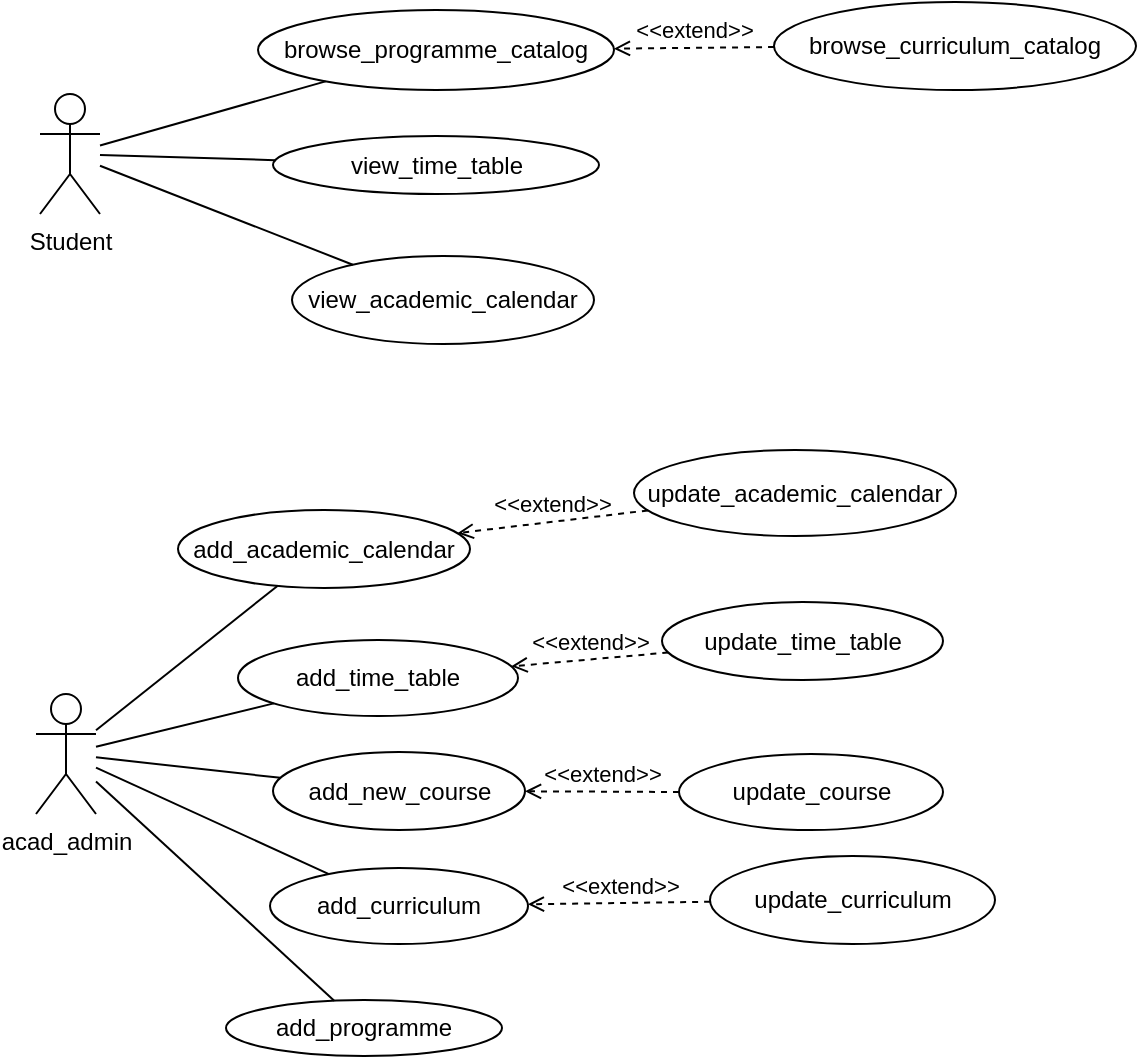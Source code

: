 <mxfile version="22.0.8" type="device">
  <diagram id="7gRPWZPRz1ZJN7leZvWc" name="Page-1">
    <mxGraphModel dx="1290" dy="542" grid="0" gridSize="10" guides="1" tooltips="1" connect="1" arrows="1" fold="1" page="1" pageScale="1" pageWidth="827" pageHeight="1169" background="#ffffff" math="0" shadow="0">
      <root>
        <mxCell id="0" />
        <mxCell id="1" parent="0" />
        <mxCell id="ae4Djh6FxXs-cO4YG_5c-1" value="Student" style="shape=umlActor;verticalLabelPosition=bottom;verticalAlign=top;html=1;outlineConnect=0;" parent="1" vertex="1">
          <mxGeometry x="103" y="92" width="30" height="60" as="geometry" />
        </mxCell>
        <mxCell id="ae4Djh6FxXs-cO4YG_5c-3" value="acad_admin" style="shape=umlActor;verticalLabelPosition=bottom;verticalAlign=top;html=1;outlineConnect=0;" parent="1" vertex="1">
          <mxGeometry x="101" y="392" width="30" height="60" as="geometry" />
        </mxCell>
        <mxCell id="ae4Djh6FxXs-cO4YG_5c-8" value="add_curriculum" style="ellipse;whiteSpace=wrap;html=1;" parent="1" vertex="1">
          <mxGeometry x="218" y="479" width="129" height="38" as="geometry" />
        </mxCell>
        <mxCell id="ae4Djh6FxXs-cO4YG_5c-9" value="update_course" style="ellipse;whiteSpace=wrap;html=1;" parent="1" vertex="1">
          <mxGeometry x="422.5" y="422" width="132" height="38" as="geometry" />
        </mxCell>
        <mxCell id="ae4Djh6FxXs-cO4YG_5c-10" value="update_time_table" style="ellipse;whiteSpace=wrap;html=1;" parent="1" vertex="1">
          <mxGeometry x="414" y="346" width="140.5" height="39" as="geometry" />
        </mxCell>
        <mxCell id="ae4Djh6FxXs-cO4YG_5c-11" value="update_academic_calendar" style="ellipse;whiteSpace=wrap;html=1;" parent="1" vertex="1">
          <mxGeometry x="400" y="270" width="161" height="43" as="geometry" />
        </mxCell>
        <mxCell id="ae4Djh6FxXs-cO4YG_5c-12" value="add_new_course" style="ellipse;whiteSpace=wrap;html=1;" parent="1" vertex="1">
          <mxGeometry x="219.5" y="421" width="126" height="39" as="geometry" />
        </mxCell>
        <mxCell id="ae4Djh6FxXs-cO4YG_5c-13" value="add_time_table" style="ellipse;whiteSpace=wrap;html=1;" parent="1" vertex="1">
          <mxGeometry x="202" y="365" width="140" height="38" as="geometry" />
        </mxCell>
        <mxCell id="ae4Djh6FxXs-cO4YG_5c-14" value="add_academic_calendar" style="ellipse;whiteSpace=wrap;html=1;" parent="1" vertex="1">
          <mxGeometry x="172" y="300" width="146" height="39" as="geometry" />
        </mxCell>
        <mxCell id="ae4Djh6FxXs-cO4YG_5c-15" value="browse_curriculum_catalog" style="ellipse;whiteSpace=wrap;html=1;" parent="1" vertex="1">
          <mxGeometry x="470" y="46" width="181" height="44" as="geometry" />
        </mxCell>
        <mxCell id="ae4Djh6FxXs-cO4YG_5c-16" value="view_time_table" style="ellipse;whiteSpace=wrap;html=1;" parent="1" vertex="1">
          <mxGeometry x="219.5" y="113" width="163" height="29" as="geometry" />
        </mxCell>
        <mxCell id="ae4Djh6FxXs-cO4YG_5c-17" value="browse_programme_catalog" style="ellipse;whiteSpace=wrap;html=1;" parent="1" vertex="1">
          <mxGeometry x="212" y="50" width="178" height="40" as="geometry" />
        </mxCell>
        <mxCell id="ae4Djh6FxXs-cO4YG_5c-18" value="view_academic_calendar" style="ellipse;whiteSpace=wrap;html=1;" parent="1" vertex="1">
          <mxGeometry x="229" y="173" width="151" height="44" as="geometry" />
        </mxCell>
        <mxCell id="ae4Djh6FxXs-cO4YG_5c-19" value="" style="endArrow=none;html=1;rounded=0;" parent="1" source="ae4Djh6FxXs-cO4YG_5c-14" target="ae4Djh6FxXs-cO4YG_5c-3" edge="1">
          <mxGeometry width="50" height="50" relative="1" as="geometry">
            <mxPoint x="294" y="306" as="sourcePoint" />
            <mxPoint x="344" y="256" as="targetPoint" />
          </mxGeometry>
        </mxCell>
        <mxCell id="ae4Djh6FxXs-cO4YG_5c-20" value="" style="endArrow=none;html=1;rounded=0;" parent="1" source="ae4Djh6FxXs-cO4YG_5c-1" target="ae4Djh6FxXs-cO4YG_5c-18" edge="1">
          <mxGeometry width="50" height="50" relative="1" as="geometry">
            <mxPoint x="294" y="306" as="sourcePoint" />
            <mxPoint x="344" y="256" as="targetPoint" />
          </mxGeometry>
        </mxCell>
        <mxCell id="ae4Djh6FxXs-cO4YG_5c-21" value="" style="endArrow=none;html=1;rounded=0;" parent="1" source="ae4Djh6FxXs-cO4YG_5c-1" target="ae4Djh6FxXs-cO4YG_5c-16" edge="1">
          <mxGeometry width="50" height="50" relative="1" as="geometry">
            <mxPoint x="294" y="306" as="sourcePoint" />
            <mxPoint x="344" y="256" as="targetPoint" />
          </mxGeometry>
        </mxCell>
        <mxCell id="ae4Djh6FxXs-cO4YG_5c-22" value="" style="endArrow=none;html=1;rounded=0;" parent="1" source="ae4Djh6FxXs-cO4YG_5c-1" target="ae4Djh6FxXs-cO4YG_5c-17" edge="1">
          <mxGeometry width="50" height="50" relative="1" as="geometry">
            <mxPoint x="294" y="306" as="sourcePoint" />
            <mxPoint x="344" y="256" as="targetPoint" />
          </mxGeometry>
        </mxCell>
        <mxCell id="ae4Djh6FxXs-cO4YG_5c-23" value="&amp;lt;&amp;lt;extend&amp;gt;&amp;gt;" style="html=1;verticalAlign=bottom;labelBackgroundColor=none;endArrow=open;endFill=0;dashed=1;rounded=0;" parent="1" source="ae4Djh6FxXs-cO4YG_5c-15" target="ae4Djh6FxXs-cO4YG_5c-17" edge="1">
          <mxGeometry width="160" relative="1" as="geometry">
            <mxPoint x="239" y="281" as="sourcePoint" />
            <mxPoint x="399" y="281" as="targetPoint" />
          </mxGeometry>
        </mxCell>
        <mxCell id="RRVqnM272PpU0fViSaJ1-2" value="&amp;lt;&amp;lt;extend&amp;gt;&amp;gt;" style="html=1;verticalAlign=bottom;labelBackgroundColor=none;endArrow=open;endFill=0;dashed=1;rounded=0;" parent="1" source="ae4Djh6FxXs-cO4YG_5c-11" target="ae4Djh6FxXs-cO4YG_5c-14" edge="1">
          <mxGeometry width="160" relative="1" as="geometry">
            <mxPoint x="241" y="281" as="sourcePoint" />
            <mxPoint x="401" y="281" as="targetPoint" />
          </mxGeometry>
        </mxCell>
        <mxCell id="RRVqnM272PpU0fViSaJ1-3" value="" style="endArrow=none;html=1;rounded=0;" parent="1" source="ae4Djh6FxXs-cO4YG_5c-3" target="ae4Djh6FxXs-cO4YG_5c-13" edge="1">
          <mxGeometry width="50" height="50" relative="1" as="geometry">
            <mxPoint x="296" y="306" as="sourcePoint" />
            <mxPoint x="346" y="256" as="targetPoint" />
          </mxGeometry>
        </mxCell>
        <mxCell id="RRVqnM272PpU0fViSaJ1-4" value="&amp;lt;&amp;lt;extend&amp;gt;&amp;gt;" style="html=1;verticalAlign=bottom;labelBackgroundColor=none;endArrow=open;endFill=0;dashed=1;rounded=0;" parent="1" source="ae4Djh6FxXs-cO4YG_5c-10" target="ae4Djh6FxXs-cO4YG_5c-13" edge="1">
          <mxGeometry width="160" relative="1" as="geometry">
            <mxPoint x="241" y="281" as="sourcePoint" />
            <mxPoint x="401" y="281" as="targetPoint" />
          </mxGeometry>
        </mxCell>
        <mxCell id="RRVqnM272PpU0fViSaJ1-5" value="" style="endArrow=none;html=1;rounded=0;" parent="1" source="ae4Djh6FxXs-cO4YG_5c-3" target="ae4Djh6FxXs-cO4YG_5c-12" edge="1">
          <mxGeometry width="50" height="50" relative="1" as="geometry">
            <mxPoint x="296" y="306" as="sourcePoint" />
            <mxPoint x="346" y="256" as="targetPoint" />
          </mxGeometry>
        </mxCell>
        <mxCell id="RRVqnM272PpU0fViSaJ1-6" value="&amp;lt;&amp;lt;extend&amp;gt;&amp;gt;" style="html=1;verticalAlign=bottom;labelBackgroundColor=none;endArrow=open;endFill=0;dashed=1;rounded=0;" parent="1" source="ae4Djh6FxXs-cO4YG_5c-9" target="ae4Djh6FxXs-cO4YG_5c-12" edge="1">
          <mxGeometry width="160" relative="1" as="geometry">
            <mxPoint x="241" y="281" as="sourcePoint" />
            <mxPoint x="401" y="281" as="targetPoint" />
          </mxGeometry>
        </mxCell>
        <mxCell id="RRVqnM272PpU0fViSaJ1-7" value="" style="endArrow=none;html=1;rounded=0;" parent="1" source="ae4Djh6FxXs-cO4YG_5c-8" target="ae4Djh6FxXs-cO4YG_5c-3" edge="1">
          <mxGeometry width="50" height="50" relative="1" as="geometry">
            <mxPoint x="296" y="306" as="sourcePoint" />
            <mxPoint x="346" y="256" as="targetPoint" />
          </mxGeometry>
        </mxCell>
        <mxCell id="RRVqnM272PpU0fViSaJ1-8" value="update_curriculum" style="ellipse;whiteSpace=wrap;html=1;" parent="1" vertex="1">
          <mxGeometry x="438" y="473" width="142.5" height="44" as="geometry" />
        </mxCell>
        <mxCell id="RRVqnM272PpU0fViSaJ1-9" value="&amp;lt;&amp;lt;extend&amp;gt;&amp;gt;" style="html=1;verticalAlign=bottom;labelBackgroundColor=none;endArrow=open;endFill=0;dashed=1;rounded=0;" parent="1" source="RRVqnM272PpU0fViSaJ1-8" target="ae4Djh6FxXs-cO4YG_5c-8" edge="1">
          <mxGeometry width="160" relative="1" as="geometry">
            <mxPoint x="241" y="281" as="sourcePoint" />
            <mxPoint x="401" y="281" as="targetPoint" />
          </mxGeometry>
        </mxCell>
        <mxCell id="9gxkOoabTZrSw-9MSIZz-1" value="add_programme" style="ellipse;whiteSpace=wrap;html=1;" parent="1" vertex="1">
          <mxGeometry x="196" y="545" width="138" height="28" as="geometry" />
        </mxCell>
        <mxCell id="9gxkOoabTZrSw-9MSIZz-2" value="" style="endArrow=none;html=1;rounded=0;" parent="1" source="9gxkOoabTZrSw-9MSIZz-1" target="ae4Djh6FxXs-cO4YG_5c-3" edge="1">
          <mxGeometry width="50" height="50" relative="1" as="geometry">
            <mxPoint x="387" y="403" as="sourcePoint" />
            <mxPoint x="437" y="353" as="targetPoint" />
          </mxGeometry>
        </mxCell>
      </root>
    </mxGraphModel>
  </diagram>
</mxfile>

